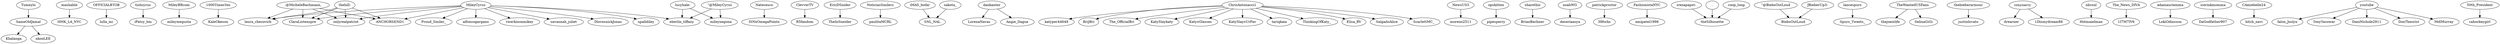 strict digraph {
    "SameOldJamal" -> "Khalanga" [tweet_id=388063869782220800];
"SameOldJamal" -> "nkooLEE" [tweet_id=388067402883559424];
"mashable" -> "HMK_LA_NYC" [tweet_id=388068539544137728];
"OFFICIALBTOB" -> "lulla_mi" [tweet_id=388066976905846784];
"tishcyrus" -> "iPatsy_bm" [tweet_id=388067190076735488];
"MileyBRcom" -> "mileymegusta" [tweet_id=388066142381940736];
"1000TimesYes" -> "KaleOkeson" [tweet_id=388068386715865088];
"thehill:" -> "onlyrealpatriot" [tweet_id=388062934565662720];
"thehill:" -> "ANCHORSEND1" [tweet_id=388064609196081152];
"thehill:" -> "laura_checovich" [tweet_id=388064930210918401];
"thehill:" -> "ClaraListenspre" [tweet_id=388062928668082176];
"Natecesco" -> "ISNxOmegaPointx" [tweet_id=388064847444713472];
"ClevverTV" -> "R5fandom" [tweet_id=388063131643047937];
"EricDSnider" -> "TheInSneider" [tweet_id=388063579078815744];
"MileyCyrus" -> "Proud_Smiler_" [tweet_id=388067945064448000];
"MileyCyrus" -> "onlyrealpatriot" [tweet_id=388062934565662720];
"MileyCyrus" -> "ANCHORSEND1" [tweet_id=388064609196081152];
"MileyCyrus" -> "alfonsogargano" [tweet_id=388069800536473600];
"MileyCyrus" -> "twerkinonmikey" [tweet_id=388065383523319808];
"MileyCyrus" -> "laura_checovich" [tweet_id=388064930210918401];
"MileyCyrus" -> "savannah_juliet" [tweet_id=388064713135112192];
"MileyCyrus" -> "eberlin_tiffany" [tweet_id=388069050364219392];
"MileyCyrus" -> "ClaraListenspre" [tweet_id=388062928668082176];
"MileyCyrus" -> "DlovesnickJonas" [tweet_id=388067434647007232];
"MileyCyrus" -> "upalldiley" [tweet_id=388061126384451585];
".@MicheleBachmann," -> "onlyrealpatriot" [tweet_id=388062934565662720];
".@MicheleBachmann," -> "ANCHORSEND1" [tweet_id=388064609196081152];
".@MicheleBachmann," -> "laura_checovich" [tweet_id=388064930210918401];
".@MicheleBachmann," -> "ClaraListenspre" [tweet_id=388062928668082176];
"NoticiasSmilers" -> "paulitaMCRL" [tweet_id=388063272999858176];
"iMAS_botkr" -> "SNL_NAL" [tweet_id=388064060061016065];
"dankanter" -> "LorenaNavas" [tweet_id=388065046481608704];
"dankanter" -> "Angie_Dague" [tweet_id=388066044776292352];
"ChrisAntonacci1" -> "katyper44649" [tweet_id=388063477505728512];
"ChrisAntonacci1" -> "BriJBri" [tweet_id=388069613009133568];
"ChrisAntonacci1" -> "The_OfficialBri" [tweet_id=388061906025873408];
"ChrisAntonacci1" -> "KatySlaykaty" [tweet_id=388066207179755520];
"ChrisAntonacci1" -> "KatysGlasses" [tweet_id=388068403967451137];
"ChrisAntonacci1" -> "KatySlaysUrFav" [tweet_id=388061689411022848];
"ChrisAntonacci1" -> "tariqkam" [tweet_id=388068340419526656];
"ChrisAntonacci1" -> "ThinkingOfKaty_" [tweet_id=388068756796502016];
"ChrisAntonacci1" -> "Elisa_RV" [tweet_id=388066131174756352];
"ChrisAntonacci1" -> "SalgadoAlice" [tweet_id=388063996043358208];
"ChrisAntonacci1" -> "ScarlettMC_" [tweet_id=388065679494373376];
"NewsUS3" -> "moreno2511" [tweet_id=388066107816693760];
"opskitten" -> "pipesperry" [tweet_id=388063504865169408];
"sharethis" -> "BrianBachner" [tweet_id=388069567563849729];
"noahWG" -> "deseriaasya" [tweet_id=388063759505174528];
"patrickproctor" -> "39forks" [tweet_id=388068711074390016];
"Tumeylo" -> "SameOldJamal" [tweet_id=388062007205060609];
"FashionistaNYC" -> "amipatel1998" [tweet_id=388067156833095680];
"irenapapst:" -> "theSilhouette" [tweet_id=388063882180575232];
"." -> "theSilhouette" [tweet_id=388063882180575232];
"“@BiebsOutLoud" -> "BiebsOutLoud" [tweet_id=388065859748773888];
"lancespurs" -> "Spurs_Tweets_" [tweet_id=388067215624650752];
"coop_long" -> "theSilhouette" [tweet_id=388063882180575232];
"JBieberUp3:" -> "BiebsOutLoud" [tweet_id=388065859748773888];
"TheWantedUSFans" -> "thejoeislife" [tweet_id=388061982198218752];
"TheWantedUSFans" -> "SelinaGiGi" [tweet_id=388067792442126336];
"sakota_" -> "SNL_NAL" [tweet_id=388063078266703872];
"thebieberarmour" -> "justinlxvato" [tweet_id=388062863174402049];
"coxynarry" -> "drearner" [tweet_id=388062869864333312];
"coxynarry" -> "1Dismydream88" [tweet_id=388067868278935553];
"nbcsnl" -> "HotmaieIman" [tweet_id=388063808130121728];
"The_News_DIVA" -> "1I7M7IV6" [tweet_id=388062391641993216];
"adamauriemma" -> "LokiOdinsson" [tweet_id=388065736767201281];
"“@MileyCyrus" -> "mileynegona" [tweet_id=388063296005619712];
"“@MileyCyrus" -> "eberlin_tiffany" [tweet_id=388064626220740608];
"icerinkmomma" -> "DaGodfather907" [tweet_id=388068131509633024];
"CAmiebelle24" -> "bitch_navi" [tweet_id=388069592892841984];
"lucyhale:" -> "mileynegona" [tweet_id=388063296005619712];
"lucyhale:" -> "eberlin_tiffany" [tweet_id=388064626220740608];
"youtube" -> "falon_Joslyn" [tweet_id=388066766615617537];
"youtube" -> "TonyYacowar" [tweet_id=388069876033540096];
"youtube" -> "DaniNichole2911" [tweet_id=388064477196722176];
"youtube" -> "DonTheorist" [tweet_id=388066373865177089];
"youtube" -> "MdlMurray" [tweet_id=388062103921102848];
"50th_President" -> "cahockeygirl" [tweet_id=388065921216315392]
    }